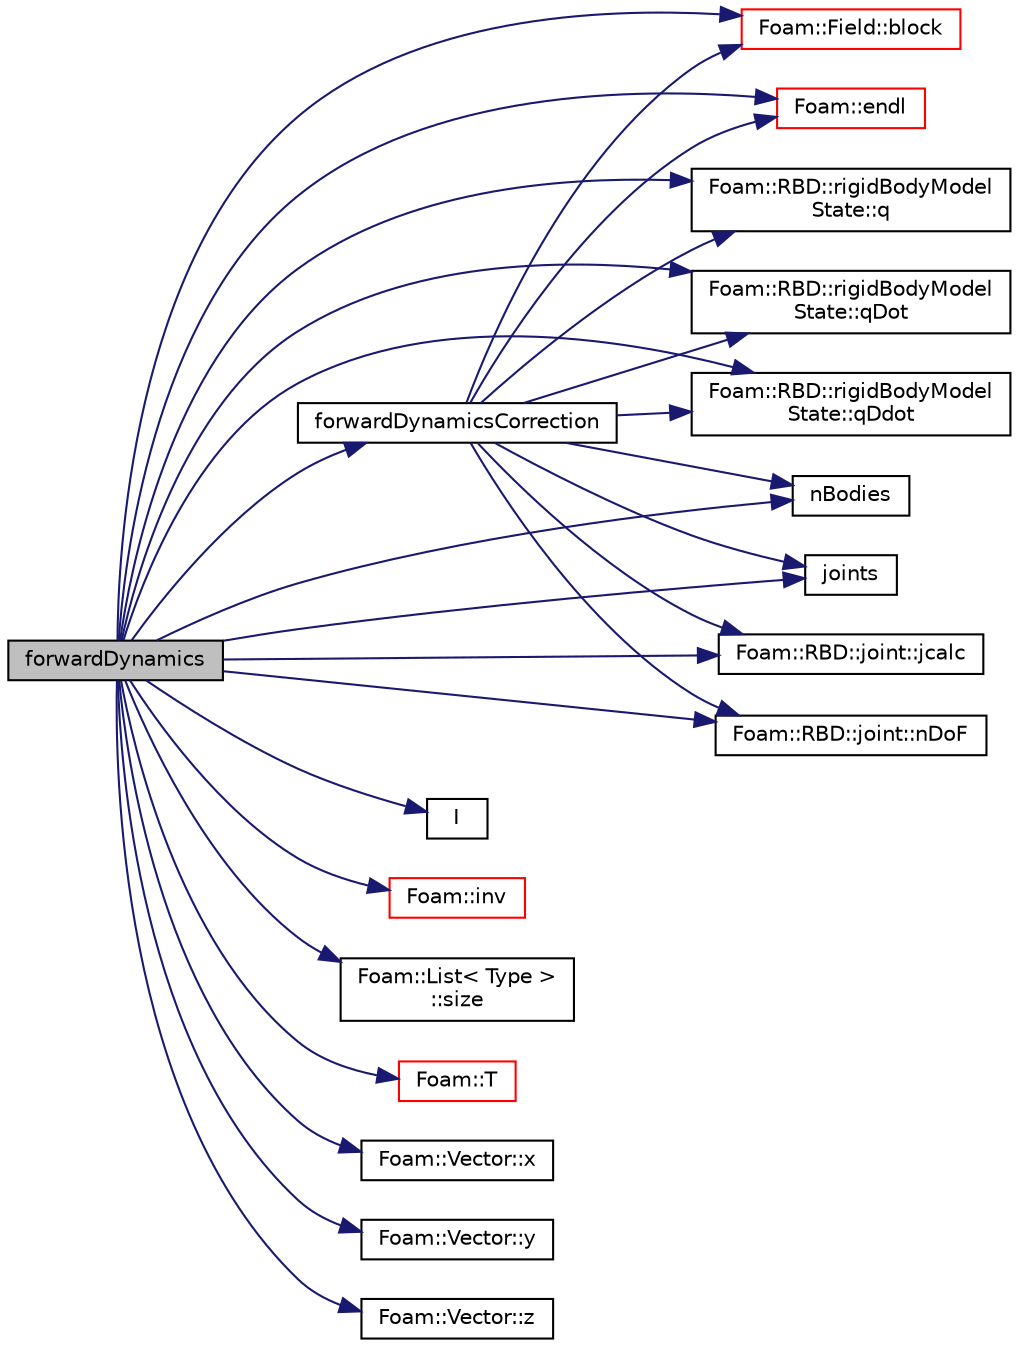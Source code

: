 digraph "forwardDynamics"
{
  bgcolor="transparent";
  edge [fontname="Helvetica",fontsize="10",labelfontname="Helvetica",labelfontsize="10"];
  node [fontname="Helvetica",fontsize="10",shape=record];
  rankdir="LR";
  Node1 [label="forwardDynamics",height=0.2,width=0.4,color="black", fillcolor="grey75", style="filled", fontcolor="black"];
  Node1 -> Node2 [color="midnightblue",fontsize="10",style="solid",fontname="Helvetica"];
  Node2 [label="Foam::Field::block",height=0.2,width=0.4,color="red",URL="$a00766.html#a43c203ccc563d641524965da87caf4f9"];
  Node1 -> Node3 [color="midnightblue",fontsize="10",style="solid",fontname="Helvetica"];
  Node3 [label="Foam::endl",height=0.2,width=0.4,color="red",URL="$a10958.html#a2db8fe02a0d3909e9351bb4275b23ce4",tooltip="Add newline and flush stream. "];
  Node1 -> Node4 [color="midnightblue",fontsize="10",style="solid",fontname="Helvetica"];
  Node4 [label="forwardDynamicsCorrection",height=0.2,width=0.4,color="black",URL="$a02248.html#a7edc77890a4c9f3cf0685dd9f5fa8ca3",tooltip="Correct the velocity and acceleration of the bodies in the model. "];
  Node4 -> Node3 [color="midnightblue",fontsize="10",style="solid",fontname="Helvetica"];
  Node4 -> Node5 [color="midnightblue",fontsize="10",style="solid",fontname="Helvetica"];
  Node5 [label="Foam::RBD::rigidBodyModel\lState::q",height=0.2,width=0.4,color="black",URL="$a02249.html#a5c249f0658afc6728af2bcdcf09c6ab7",tooltip="Return access to the joint position and orientation. "];
  Node4 -> Node6 [color="midnightblue",fontsize="10",style="solid",fontname="Helvetica"];
  Node6 [label="Foam::RBD::rigidBodyModel\lState::qDot",height=0.2,width=0.4,color="black",URL="$a02249.html#a0afa0c88be32431656c9c06a42d9b4bd",tooltip="Return access to the joint quaternion. "];
  Node4 -> Node7 [color="midnightblue",fontsize="10",style="solid",fontname="Helvetica"];
  Node7 [label="Foam::RBD::rigidBodyModel\lState::qDdot",height=0.2,width=0.4,color="black",URL="$a02249.html#ae722cab0ef305b5755d5731e5d9e1d42",tooltip="Return access to the joint acceleration. "];
  Node4 -> Node8 [color="midnightblue",fontsize="10",style="solid",fontname="Helvetica"];
  Node8 [label="nBodies",height=0.2,width=0.4,color="black",URL="$a02248.html#af8967272e6011daeb797a1d00aab53b0",tooltip="Return the number of bodies in the model (bodies().size()) "];
  Node4 -> Node9 [color="midnightblue",fontsize="10",style="solid",fontname="Helvetica"];
  Node9 [label="joints",height=0.2,width=0.4,color="black",URL="$a02248.html#a6c91b8aeea01e017ab889ad9f29b48d6",tooltip="Return the list of joints in the model. "];
  Node4 -> Node10 [color="midnightblue",fontsize="10",style="solid",fontname="Helvetica"];
  Node10 [label="Foam::RBD::joint::jcalc",height=0.2,width=0.4,color="black",URL="$a01239.html#af635a2da9e6536e2412801dedbd8b89a",tooltip="Update the rigidBodyModel state for the joint given. "];
  Node4 -> Node11 [color="midnightblue",fontsize="10",style="solid",fontname="Helvetica"];
  Node11 [label="Foam::RBD::joint::nDoF",height=0.2,width=0.4,color="black",URL="$a01239.html#a3934fb838e6e8655aff0ef1dbb821ee3",tooltip="Return the number of degrees of freedom in this joint. "];
  Node4 -> Node2 [color="midnightblue",fontsize="10",style="solid",fontname="Helvetica"];
  Node1 -> Node12 [color="midnightblue",fontsize="10",style="solid",fontname="Helvetica"];
  Node12 [label="I",height=0.2,width=0.4,color="black",URL="$a02248.html#a2d611f5ecd855d03554d17013c9e7188",tooltip="Return the inertia of body i. "];
  Node1 -> Node13 [color="midnightblue",fontsize="10",style="solid",fontname="Helvetica"];
  Node13 [label="Foam::inv",height=0.2,width=0.4,color="red",URL="$a10958.html#ac51979edadae5b8ade119dd30b88e381"];
  Node1 -> Node10 [color="midnightblue",fontsize="10",style="solid",fontname="Helvetica"];
  Node1 -> Node9 [color="midnightblue",fontsize="10",style="solid",fontname="Helvetica"];
  Node1 -> Node8 [color="midnightblue",fontsize="10",style="solid",fontname="Helvetica"];
  Node1 -> Node11 [color="midnightblue",fontsize="10",style="solid",fontname="Helvetica"];
  Node1 -> Node5 [color="midnightblue",fontsize="10",style="solid",fontname="Helvetica"];
  Node1 -> Node7 [color="midnightblue",fontsize="10",style="solid",fontname="Helvetica"];
  Node1 -> Node6 [color="midnightblue",fontsize="10",style="solid",fontname="Helvetica"];
  Node1 -> Node14 [color="midnightblue",fontsize="10",style="solid",fontname="Helvetica"];
  Node14 [label="Foam::List\< Type \>\l::size",height=0.2,width=0.4,color="black",URL="$a01387.html#a8a5f6fa29bd4b500caf186f60245b384",tooltip="Override size to be inconsistent with allocated storage. "];
  Node1 -> Node15 [color="midnightblue",fontsize="10",style="solid",fontname="Helvetica"];
  Node15 [label="Foam::T",height=0.2,width=0.4,color="red",URL="$a10958.html#ae57fda0abb14bb0944947c463c6e09d4"];
  Node1 -> Node16 [color="midnightblue",fontsize="10",style="solid",fontname="Helvetica"];
  Node16 [label="Foam::Vector::x",height=0.2,width=0.4,color="black",URL="$a02884.html#aeb7dc4a97968c543f58f9c7082e55757"];
  Node1 -> Node17 [color="midnightblue",fontsize="10",style="solid",fontname="Helvetica"];
  Node17 [label="Foam::Vector::y",height=0.2,width=0.4,color="black",URL="$a02884.html#a77c00b469d89c23bd35d2eb236140f70"];
  Node1 -> Node18 [color="midnightblue",fontsize="10",style="solid",fontname="Helvetica"];
  Node18 [label="Foam::Vector::z",height=0.2,width=0.4,color="black",URL="$a02884.html#ac72a74f7dde9500927f63515c3f0a2f3"];
}
